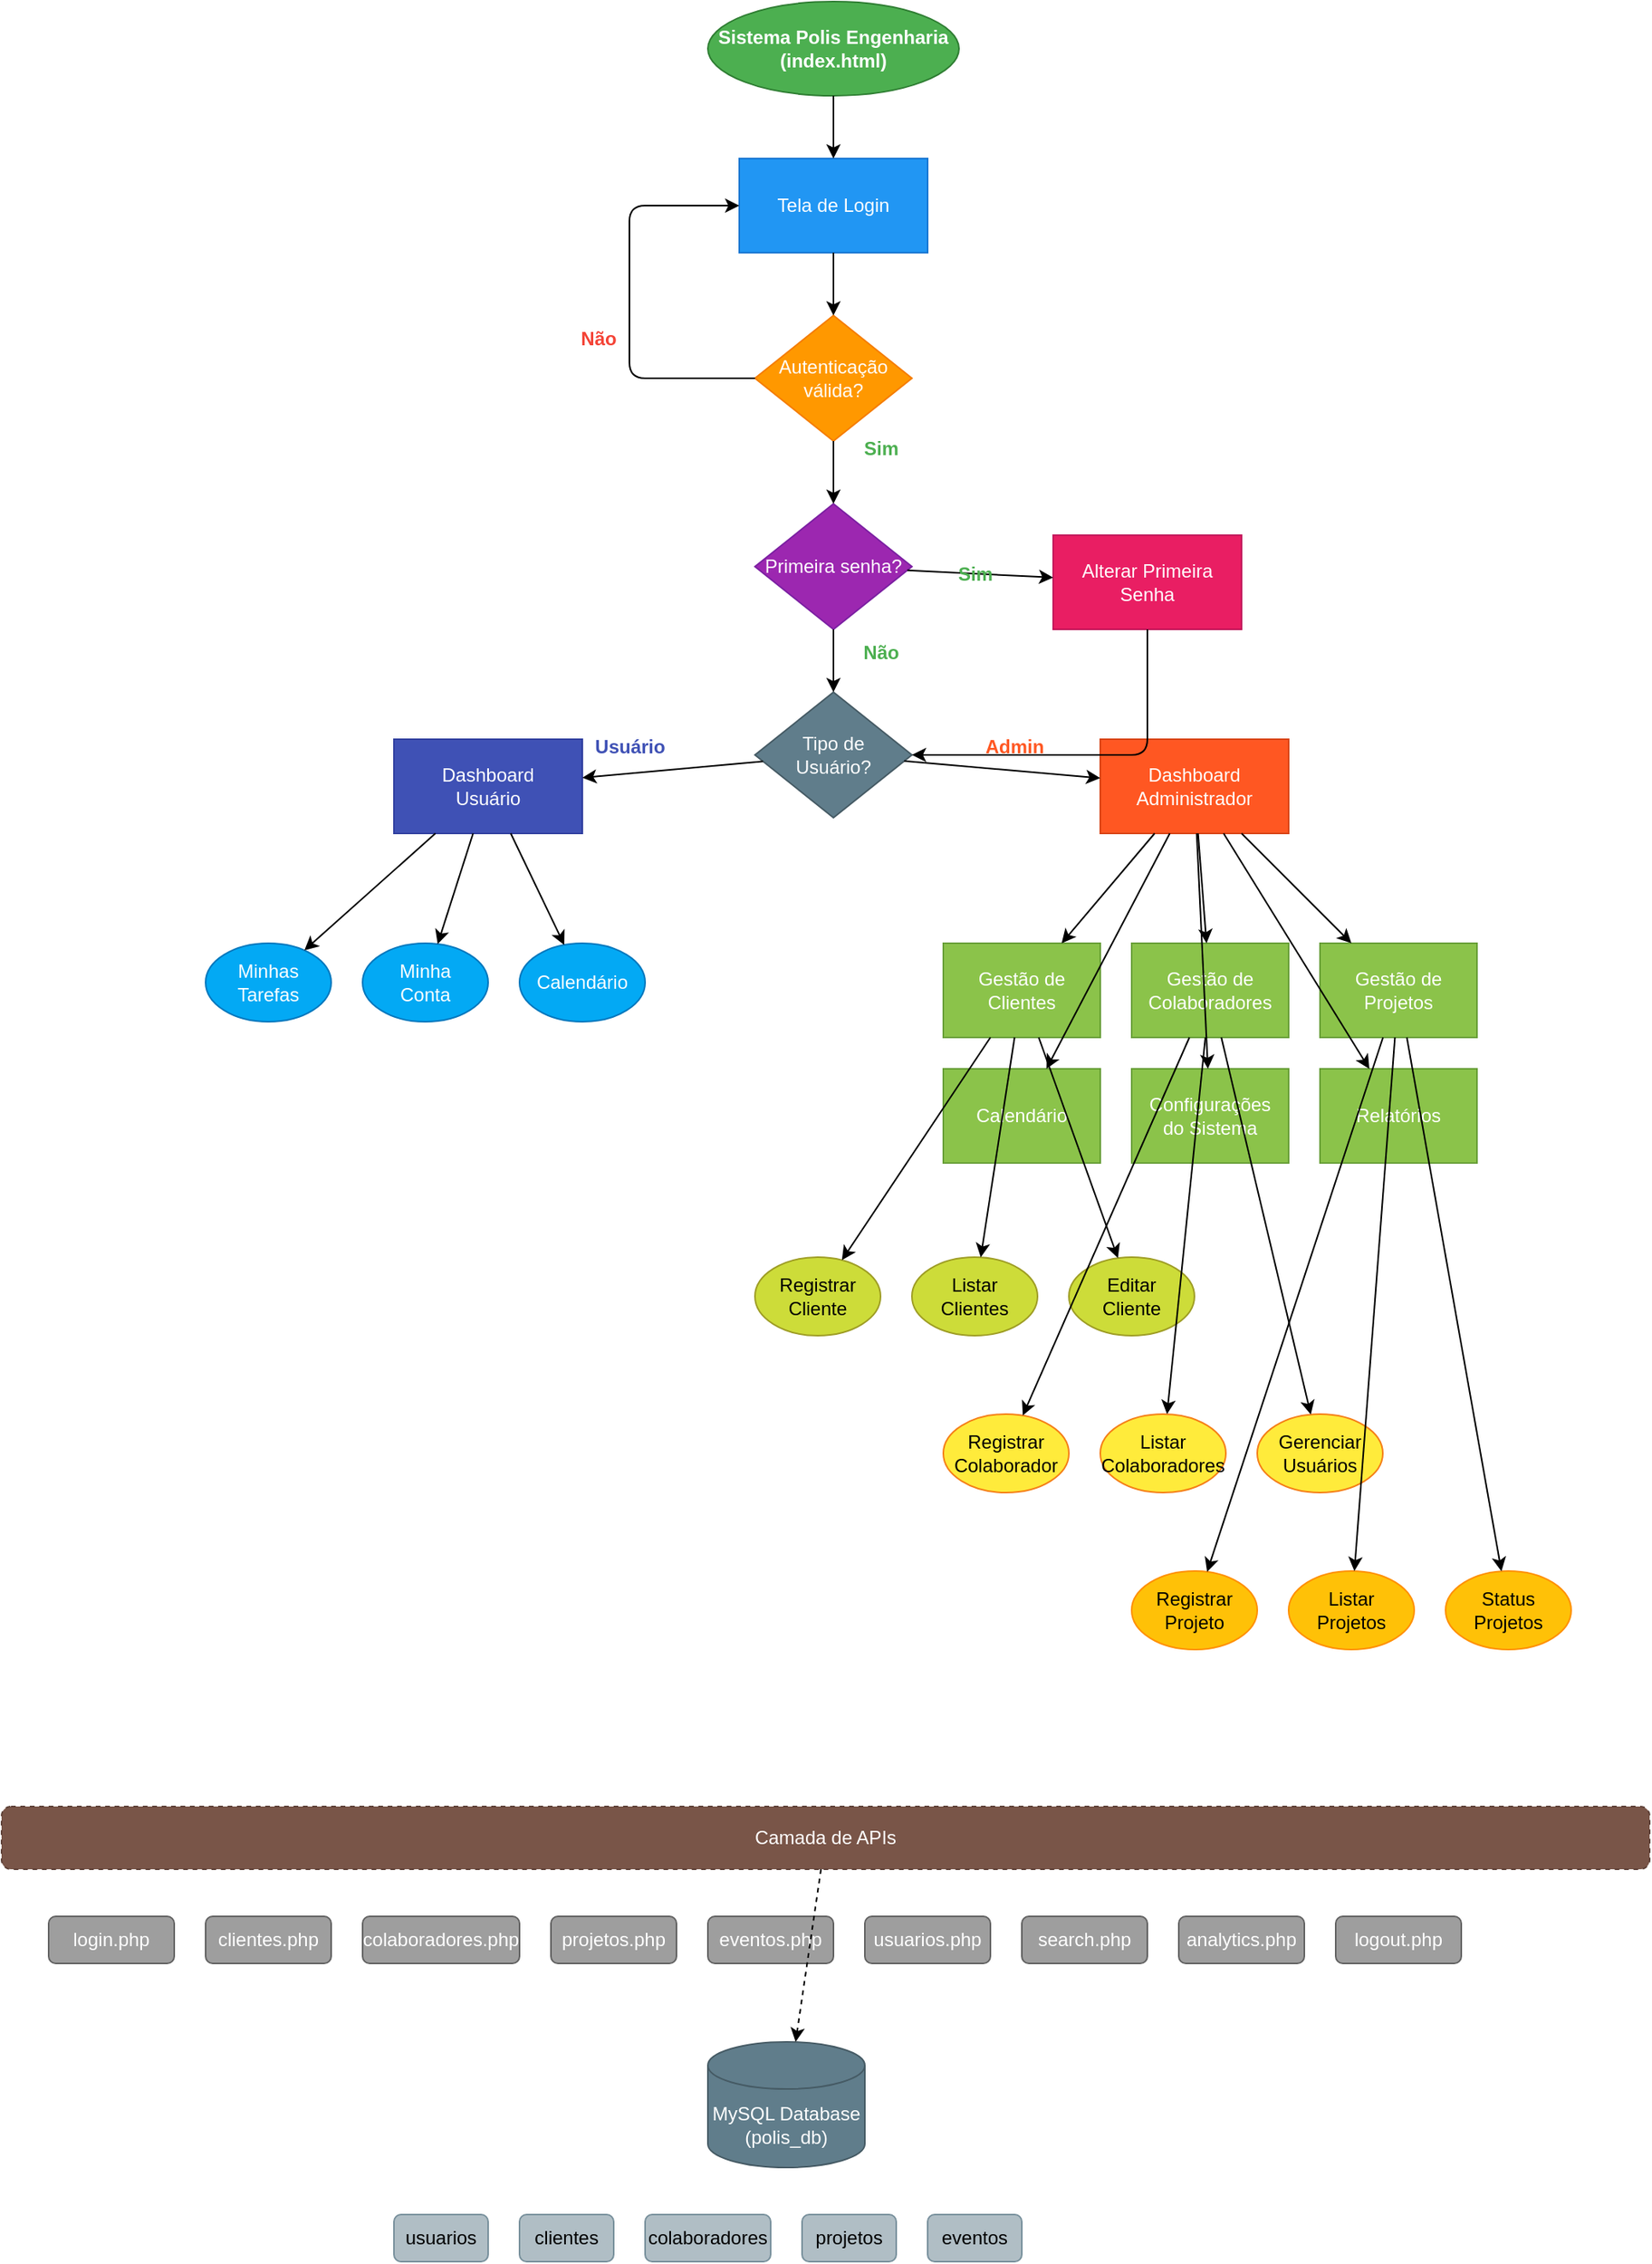 <mxfile version="28.1.0">
  <diagram name="Sistema Polis - Fluxo Completo" id="sistema-polis-completo">
    <mxGraphModel dx="2400" dy="1600" grid="1" gridSize="10" guides="1" tooltips="1" connect="1" arrows="1" fold="1" page="1" pageScale="1" pageWidth="1169" pageHeight="827" math="0" shadow="0">
      <root>
        <mxCell id="0" />
        <mxCell id="1" parent="0" />
        
        <!-- Início do Sistema -->
        <mxCell id="inicio" value="Sistema Polis Engenharia&#xa;(index.html)" style="ellipse;whiteSpace=wrap;html=1;fillColor=#4CAF50;strokeColor=#2E7D32;fontColor=white;fontStyle=1;" vertex="1" parent="1">
          <mxGeometry x="500" y="50" width="160" height="60" as="geometry" />
        </mxCell>
        
        <!-- Fluxo de Login -->
        <mxCell id="login-page" value="Tela de Login" style="whiteSpace=wrap;html=1;fillColor=#2196F3;strokeColor=#1976D2;fontColor=white;" vertex="1" parent="1">
          <mxGeometry x="520" y="150" width="120" height="60" as="geometry" />
        </mxCell>
        
        <mxCell id="auth-decision" value="Autenticação&#xa;válida?" style="rhombus;whiteSpace=wrap;html=1;fillColor=#FF9800;strokeColor=#F57C00;fontColor=white;" vertex="1" parent="1">
          <mxGeometry x="530" y="250" width="100" height="80" as="geometry" />
        </mxCell>
        
        <mxCell id="first-password" value="Primeira senha?" style="rhombus;whiteSpace=wrap;html=1;fillColor=#9C27B0;strokeColor=#7B1FA2;fontColor=white;" vertex="1" parent="1">
          <mxGeometry x="530" y="370" width="100" height="80" as="geometry" />
        </mxCell>
        
        <mxCell id="change-password" value="Alterar Primeira&#xa;Senha" style="whiteSpace=wrap;html=1;fillColor=#E91E63;strokeColor=#C2185B;fontColor=white;" vertex="1" parent="1">
          <mxGeometry x="720" y="390" width="120" height="60" as="geometry" />
        </mxCell>
        
        <!-- Decisão de Tipo de Usuário -->
        <mxCell id="user-type" value="Tipo de&#xa;Usuário?" style="rhombus;whiteSpace=wrap;html=1;fillColor=#607D8B;strokeColor=#455A64;fontColor=white;" vertex="1" parent="1">
          <mxGeometry x="530" y="490" width="100" height="80" as="geometry" />
        </mxCell>
        
        <!-- Dashboard Administrador -->
        <mxCell id="admin-dashboard" value="Dashboard&#xa;Administrador" style="whiteSpace=wrap;html=1;fillColor=#FF5722;strokeColor=#D84315;fontColor=white;" vertex="1" parent="1">
          <mxGeometry x="750" y="520" width="120" height="60" as="geometry" />
        </mxCell>
        
        <!-- Dashboard Usuário -->
        <mxCell id="user-dashboard" value="Dashboard&#xa;Usuário" style="whiteSpace=wrap;html=1;fillColor=#3F51B5;strokeColor=#303F9F;fontColor=white;" vertex="1" parent="1">
          <mxGeometry x="300" y="520" width="120" height="60" as="geometry" />
        </mxCell>
        
        <!-- Funcionalidades do Admin -->
        <mxCell id="admin-clients" value="Gestão de&#xa;Clientes" style="whiteSpace=wrap;html=1;fillColor=#8BC34A;strokeColor=#689F38;fontColor=white;" vertex="1" parent="1">
          <mxGeometry x="650" y="650" width="100" height="60" as="geometry" />
        </mxCell>
        
        <mxCell id="admin-employees" value="Gestão de&#xa;Colaboradores" style="whiteSpace=wrap;html=1;fillColor=#8BC34A;strokeColor=#689F38;fontColor=white;" vertex="1" parent="1">
          <mxGeometry x="770" y="650" width="100" height="60" as="geometry" />
        </mxCell>
        
        <mxCell id="admin-projects" value="Gestão de&#xa;Projetos" style="whiteSpace=wrap;html=1;fillColor=#8BC34A;strokeColor=#689F38;fontColor=white;" vertex="1" parent="1">
          <mxGeometry x="890" y="650" width="100" height="60" as="geometry" />
        </mxCell>
        
        <mxCell id="calendar" value="Calendário" style="whiteSpace=wrap;html=1;fillColor=#8BC34A;strokeColor=#689F38;fontColor=white;" vertex="1" parent="1">
          <mxGeometry x="650" y="730" width="100" height="60" as="geometry" />
        </mxCell>
        
        <mxCell id="settings" value="Configurações&#xa;do Sistema" style="whiteSpace=wrap;html=1;fillColor=#8BC34A;strokeColor=#689F38;fontColor=white;" vertex="1" parent="1">
          <mxGeometry x="770" y="730" width="100" height="60" as="geometry" />
        </mxCell>
        
        <mxCell id="reports" value="Relatórios" style="whiteSpace=wrap;html=1;fillColor=#8BC34A;strokeColor=#689F38;fontColor=white;" vertex="1" parent="1">
          <mxGeometry x="890" y="730" width="100" height="60" as="geometry" />
        </mxCell>
        
        <!-- Sub-funcionalidades Clientes -->
        <mxCell id="register-client" value="Registrar&#xa;Cliente" style="ellipse;whiteSpace=wrap;html=1;fillColor=#CDDC39;strokeColor=#9E9D24;fontColor=black;" vertex="1" parent="1">
          <mxGeometry x="530" y="850" width="80" height="50" as="geometry" />
        </mxCell>
        
        <mxCell id="list-clients" value="Listar&#xa;Clientes" style="ellipse;whiteSpace=wrap;html=1;fillColor=#CDDC39;strokeColor=#9E9D24;fontColor=black;" vertex="1" parent="1">
          <mxGeometry x="630" y="850" width="80" height="50" as="geometry" />
        </mxCell>
        
        <mxCell id="edit-client" value="Editar&#xa;Cliente" style="ellipse;whiteSpace=wrap;html=1;fillColor=#CDDC39;strokeColor=#9E9D24;fontColor=black;" vertex="1" parent="1">
          <mxGeometry x="730" y="850" width="80" height="50" as="geometry" />
        </mxCell>
        
        <!-- Sub-funcionalidades Colaboradores -->
        <mxCell id="register-employee" value="Registrar&#xa;Colaborador" style="ellipse;whiteSpace=wrap;html=1;fillColor=#FFEB3B;strokeColor=#F57F17;fontColor=black;" vertex="1" parent="1">
          <mxGeometry x="650" y="950" width="80" height="50" as="geometry" />
        </mxCell>
        
        <mxCell id="list-employees" value="Listar&#xa;Colaboradores" style="ellipse;whiteSpace=wrap;html=1;fillColor=#FFEB3B;strokeColor=#F57F17;fontColor=black;" vertex="1" parent="1">
          <mxGeometry x="750" y="950" width="80" height="50" as="geometry" />
        </mxCell>
        
        <mxCell id="manage-users" value="Gerenciar&#xa;Usuários" style="ellipse;whiteSpace=wrap;html=1;fillColor=#FFEB3B;strokeColor=#F57F17;fontColor=black;" vertex="1" parent="1">
          <mxGeometry x="850" y="950" width="80" height="50" as="geometry" />
        </mxCell>
        
        <!-- Sub-funcionalidades Projetos -->
        <mxCell id="register-project" value="Registrar&#xa;Projeto" style="ellipse;whiteSpace=wrap;html=1;fillColor=#FFC107;strokeColor=#FF8F00;fontColor=black;" vertex="1" parent="1">
          <mxGeometry x="770" y="1050" width="80" height="50" as="geometry" />
        </mxCell>
        
        <mxCell id="list-projects" value="Listar&#xa;Projetos" style="ellipse;whiteSpace=wrap;html=1;fillColor=#FFC107;strokeColor=#FF8F00;fontColor=black;" vertex="1" parent="1">
          <mxGeometry x="870" y="1050" width="80" height="50" as="geometry" />
        </mxCell>
        
        <mxCell id="project-status" value="Status&#xa;Projetos" style="ellipse;whiteSpace=wrap;html=1;fillColor=#FFC107;strokeColor=#FF8F00;fontColor=black;" vertex="1" parent="1">
          <mxGeometry x="970" y="1050" width="80" height="50" as="geometry" />
        </mxCell>
        
        <!-- Funcionalidades do Usuário -->
        <mxCell id="user-tasks" value="Minhas&#xa;Tarefas" style="ellipse;whiteSpace=wrap;html=1;fillColor=#03A9F4;strokeColor=#0277BD;fontColor=white;" vertex="1" parent="1">
          <mxGeometry x="180" y="650" width="80" height="50" as="geometry" />
        </mxCell>
        
        <mxCell id="user-account" value="Minha&#xa;Conta" style="ellipse;whiteSpace=wrap;html=1;fillColor=#03A9F4;strokeColor=#0277BD;fontColor=white;" vertex="1" parent="1">
          <mxGeometry x="280" y="650" width="80" height="50" as="geometry" />
        </mxCell>
        
        <mxCell id="user-calendar" value="Calendário" style="ellipse;whiteSpace=wrap;html=1;fillColor=#03A9F4;strokeColor=#0277BD;fontColor=white;" vertex="1" parent="1">
          <mxGeometry x="380" y="650" width="80" height="50" as="geometry" />
        </mxCell>
        
        <!-- APIs e Endpoints -->
        <mxCell id="api-layer" value="Camada de APIs" style="rounded=1;whiteSpace=wrap;html=1;fillColor=#795548;strokeColor=#5D4037;fontColor=white;dashed=1;" vertex="1" parent="1">
          <mxGeometry x="50" y="1200" width="1050" height="40" as="geometry" />
        </mxCell>
        
        <mxCell id="api-login" value="login.php" style="rounded=1;whiteSpace=wrap;html=1;fillColor=#9E9E9E;strokeColor=#616161;fontColor=white;" vertex="1" parent="1">
          <mxGeometry x="80" y="1270" width="80" height="30" as="geometry" />
        </mxCell>
        
        <mxCell id="api-clients" value="clientes.php" style="rounded=1;whiteSpace=wrap;html=1;fillColor=#9E9E9E;strokeColor=#616161;fontColor=white;" vertex="1" parent="1">
          <mxGeometry x="180" y="1270" width="80" height="30" as="geometry" />
        </mxCell>
        
        <mxCell id="api-employees" value="colaboradores.php" style="rounded=1;whiteSpace=wrap;html=1;fillColor=#9E9E9E;strokeColor=#616161;fontColor=white;" vertex="1" parent="1">
          <mxGeometry x="280" y="1270" width="100" height="30" as="geometry" />
        </mxCell>
        
        <mxCell id="api-projects" value="projetos.php" style="rounded=1;whiteSpace=wrap;html=1;fillColor=#9E9E9E;strokeColor=#616161;fontColor=white;" vertex="1" parent="1">
          <mxGeometry x="400" y="1270" width="80" height="30" as="geometry" />
        </mxCell>
        
        <mxCell id="api-events" value="eventos.php" style="rounded=1;whiteSpace=wrap;html=1;fillColor=#9E9E9E;strokeColor=#616161;fontColor=white;" vertex="1" parent="1">
          <mxGeometry x="500" y="1270" width="80" height="30" as="geometry" />
        </mxCell>
        
        <mxCell id="api-users" value="usuarios.php" style="rounded=1;whiteSpace=wrap;html=1;fillColor=#9E9E9E;strokeColor=#616161;fontColor=white;" vertex="1" parent="1">
          <mxGeometry x="600" y="1270" width="80" height="30" as="geometry" />
        </mxCell>
        
        <mxCell id="api-search" value="search.php" style="rounded=1;whiteSpace=wrap;html=1;fillColor=#9E9E9E;strokeColor=#616161;fontColor=white;" vertex="1" parent="1">
          <mxGeometry x="700" y="1270" width="80" height="30" as="geometry" />
        </mxCell>
        
        <mxCell id="api-analytics" value="analytics.php" style="rounded=1;whiteSpace=wrap;html=1;fillColor=#9E9E9E;strokeColor=#616161;fontColor=white;" vertex="1" parent="1">
          <mxGeometry x="800" y="1270" width="80" height="30" as="geometry" />
        </mxCell>
        
        <mxCell id="api-logout" value="logout.php" style="rounded=1;whiteSpace=wrap;html=1;fillColor=#9E9E9E;strokeColor=#616161;fontColor=white;" vertex="1" parent="1">
          <mxGeometry x="900" y="1270" width="80" height="30" as="geometry" />
        </mxCell>
        
        <!-- Banco de Dados -->
        <mxCell id="database" value="MySQL Database&#xa;(polis_db)" style="shape=cylinder3;whiteSpace=wrap;html=1;boundedLbl=1;backgroundOutline=1;size=15;fillColor=#607D8B;strokeColor=#455A64;fontColor=white;" vertex="1" parent="1">
          <mxGeometry x="500" y="1350" width="100" height="80" as="geometry" />
        </mxCell>
        
        <!-- Tabelas do Banco -->
        <mxCell id="table-users" value="usuarios" style="rounded=1;whiteSpace=wrap;html=1;fillColor=#B0BEC5;strokeColor=#78909C;fontColor=black;" vertex="1" parent="1">
          <mxGeometry x="300" y="1460" width="60" height="30" as="geometry" />
        </mxCell>
        
        <mxCell id="table-clients" value="clientes" style="rounded=1;whiteSpace=wrap;html=1;fillColor=#B0BEC5;strokeColor=#78909C;fontColor=black;" vertex="1" parent="1">
          <mxGeometry x="380" y="1460" width="60" height="30" as="geometry" />
        </mxCell>
        
        <mxCell id="table-employees" value="colaboradores" style="rounded=1;whiteSpace=wrap;html=1;fillColor=#B0BEC5;strokeColor=#78909C;fontColor=black;" vertex="1" parent="1">
          <mxGeometry x="460" y="1460" width="80" height="30" as="geometry" />
        </mxCell>
        
        <mxCell id="table-projects" value="projetos" style="rounded=1;whiteSpace=wrap;html=1;fillColor=#B0BEC5;strokeColor=#78909C;fontColor=black;" vertex="1" parent="1">
          <mxGeometry x="560" y="1460" width="60" height="30" as="geometry" />
        </mxCell>
        
        <mxCell id="table-events" value="eventos" style="rounded=1;whiteSpace=wrap;html=1;fillColor=#B0BEC5;strokeColor=#78909C;fontColor=black;" vertex="1" parent="1">
          <mxGeometry x="640" y="1460" width="60" height="30" as="geometry" />
        </mxCell>
        
        <!-- Conexões principais -->
        <mxCell id="edge1" edge="1" parent="1" source="inicio" target="login-page">
          <mxGeometry relative="1" as="geometry" />
        </mxCell>
        
        <mxCell id="edge2" edge="1" parent="1" source="login-page" target="auth-decision">
          <mxGeometry relative="1" as="geometry" />
        </mxCell>
        
        <mxCell id="edge3" edge="1" parent="1" source="auth-decision" target="first-password">
          <mxGeometry relative="1" as="geometry" />
        </mxCell>
        
        <mxCell id="edge4" edge="1" parent="1" source="auth-decision" target="login-page">
          <mxGeometry relative="1" as="geometry">
            <mxPoint x="450" y="290" as="targetPoint" />
            <Array as="points">
              <mxPoint x="450" y="290" />
              <mxPoint x="450" y="180" />
            </Array>
          </mxGeometry>
        </mxCell>
        
        <mxCell id="edge5" edge="1" parent="1" source="first-password" target="change-password">
          <mxGeometry relative="1" as="geometry" />
        </mxCell>
        
        <mxCell id="edge6" edge="1" parent="1" source="first-password" target="user-type">
          <mxGeometry relative="1" as="geometry" />
        </mxCell>
        
        <mxCell id="edge7" edge="1" parent="1" source="change-password" target="user-type">
          <mxGeometry relative="1" as="geometry">
            <Array as="points">
              <mxPoint x="780" y="530" />
            </Array>
          </mxGeometry>
        </mxCell>
        
        <mxCell id="edge8" edge="1" parent="1" source="user-type" target="admin-dashboard">
          <mxGeometry relative="1" as="geometry" />
        </mxCell>
        
        <mxCell id="edge9" edge="1" parent="1" source="user-type" target="user-dashboard">
          <mxGeometry relative="1" as="geometry" />
        </mxCell>
        
        <!-- Conexões Admin -->
        <mxCell id="edge10" edge="1" parent="1" source="admin-dashboard" target="admin-clients">
          <mxGeometry relative="1" as="geometry" />
        </mxCell>
        
        <mxCell id="edge11" edge="1" parent="1" source="admin-dashboard" target="admin-employees">
          <mxGeometry relative="1" as="geometry" />
        </mxCell>
        
        <mxCell id="edge12" edge="1" parent="1" source="admin-dashboard" target="admin-projects">
          <mxGeometry relative="1" as="geometry" />
        </mxCell>
        
        <mxCell id="edge13" edge="1" parent="1" source="admin-dashboard" target="calendar">
          <mxGeometry relative="1" as="geometry" />
        </mxCell>
        
        <mxCell id="edge14" edge="1" parent="1" source="admin-dashboard" target="settings">
          <mxGeometry relative="1" as="geometry" />
        </mxCell>
        
        <mxCell id="edge15" edge="1" parent="1" source="admin-dashboard" target="reports">
          <mxGeometry relative="1" as="geometry" />
        </mxCell>
        
        <!-- Conexões User -->
        <mxCell id="edge16" edge="1" parent="1" source="user-dashboard" target="user-tasks">
          <mxGeometry relative="1" as="geometry" />
        </mxCell>
        
        <mxCell id="edge17" edge="1" parent="1" source="user-dashboard" target="user-account">
          <mxGeometry relative="1" as="geometry" />
        </mxCell>
        
        <mxCell id="edge18" edge="1" parent="1" source="user-dashboard" target="user-calendar">
          <mxGeometry relative="1" as="geometry" />
        </mxCell>
        
        <!-- Sub-funcionalidades -->
        <mxCell id="edge19" edge="1" parent="1" source="admin-clients" target="register-client">
          <mxGeometry relative="1" as="geometry" />
        </mxCell>
        
        <mxCell id="edge20" edge="1" parent="1" source="admin-clients" target="list-clients">
          <mxGeometry relative="1" as="geometry" />
        </mxCell>
        
        <mxCell id="edge21" edge="1" parent="1" source="admin-clients" target="edit-client">
          <mxGeometry relative="1" as="geometry" />
        </mxCell>
        
        <mxCell id="edge22" edge="1" parent="1" source="admin-employees" target="register-employee">
          <mxGeometry relative="1" as="geometry" />
        </mxCell>
        
        <mxCell id="edge23" edge="1" parent="1" source="admin-employees" target="list-employees">
          <mxGeometry relative="1" as="geometry" />
        </mxCell>
        
        <mxCell id="edge24" edge="1" parent="1" source="admin-employees" target="manage-users">
          <mxGeometry relative="1" as="geometry" />
        </mxCell>
        
        <mxCell id="edge25" edge="1" parent="1" source="admin-projects" target="register-project">
          <mxGeometry relative="1" as="geometry" />
        </mxCell>
        
        <mxCell id="edge26" edge="1" parent="1" source="admin-projects" target="list-projects">
          <mxGeometry relative="1" as="geometry" />
        </mxCell>
        
        <mxCell id="edge27" edge="1" parent="1" source="admin-projects" target="project-status">
          <mxGeometry relative="1" as="geometry" />
        </mxCell>
        
        <!-- Conexões API -->
        <mxCell id="edge28" edge="1" parent="1" source="api-layer" target="database" style="dashed=1;">
          <mxGeometry relative="1" as="geometry" />
        </mxCell>
        
        <!-- Rótulos para decisões -->
        <mxCell id="label1" value="Sim" style="text;html=1;align=center;verticalAlign=middle;resizable=0;points=[];autosize=1;strokeColor=none;fillColor=none;fontColor=#4CAF50;fontStyle=1;" vertex="1" parent="1">
          <mxGeometry x="590" y="320" width="40" height="30" as="geometry" />
        </mxCell>
        
        <mxCell id="label2" value="Não" style="text;html=1;align=center;verticalAlign=middle;resizable=0;points=[];autosize=1;strokeColor=none;fillColor=none;fontColor=#F44336;fontStyle=1;" vertex="1" parent="1">
          <mxGeometry x="410" y="250" width="40" height="30" as="geometry" />
        </mxCell>
        
        <mxCell id="label3" value="Sim" style="text;html=1;align=center;verticalAlign=middle;resizable=0;points=[];autosize=1;strokeColor=none;fillColor=none;fontColor=#4CAF50;fontStyle=1;" vertex="1" parent="1">
          <mxGeometry x="650" y="400" width="40" height="30" as="geometry" />
        </mxCell>
        
        <mxCell id="label4" value="Não" style="text;html=1;align=center;verticalAlign=middle;resizable=0;points=[];autosize=1;strokeColor=none;fillColor=none;fontColor=#4CAF50;fontStyle=1;" vertex="1" parent="1">
          <mxGeometry x="590" y="450" width="40" height="30" as="geometry" />
        </mxCell>
        
        <mxCell id="label5" value="Admin" style="text;html=1;align=center;verticalAlign=middle;resizable=0;points=[];autosize=1;strokeColor=none;fillColor=none;fontColor=#FF5722;fontStyle=1;" vertex="1" parent="1">
          <mxGeometry x="670" y="510" width="50" height="30" as="geometry" />
        </mxCell>
        
        <mxCell id="label6" value="Usuário" style="text;html=1;align=center;verticalAlign=middle;resizable=0;points=[];autosize=1;strokeColor=none;fillColor=none;fontColor=#3F51B5;fontStyle=1;" vertex="1" parent="1">
          <mxGeometry x="420" y="510" width="60" height="30" as="geometry" />
        </mxCell>
        
      </root>
    </mxGraphModel>
  </diagram>
</mxfile>